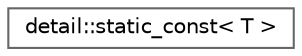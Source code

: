 digraph "Gráfico de jerarquía de clases"
{
 // LATEX_PDF_SIZE
  bgcolor="transparent";
  edge [fontname=Helvetica,fontsize=10,labelfontname=Helvetica,labelfontsize=10];
  node [fontname=Helvetica,fontsize=10,shape=box,height=0.2,width=0.4];
  rankdir="LR";
  Node0 [id="Node000000",label="detail::static_const\< T \>",height=0.2,width=0.4,color="grey40", fillcolor="white", style="filled",URL="$structdetail_1_1static__const.html",tooltip=" "];
}
